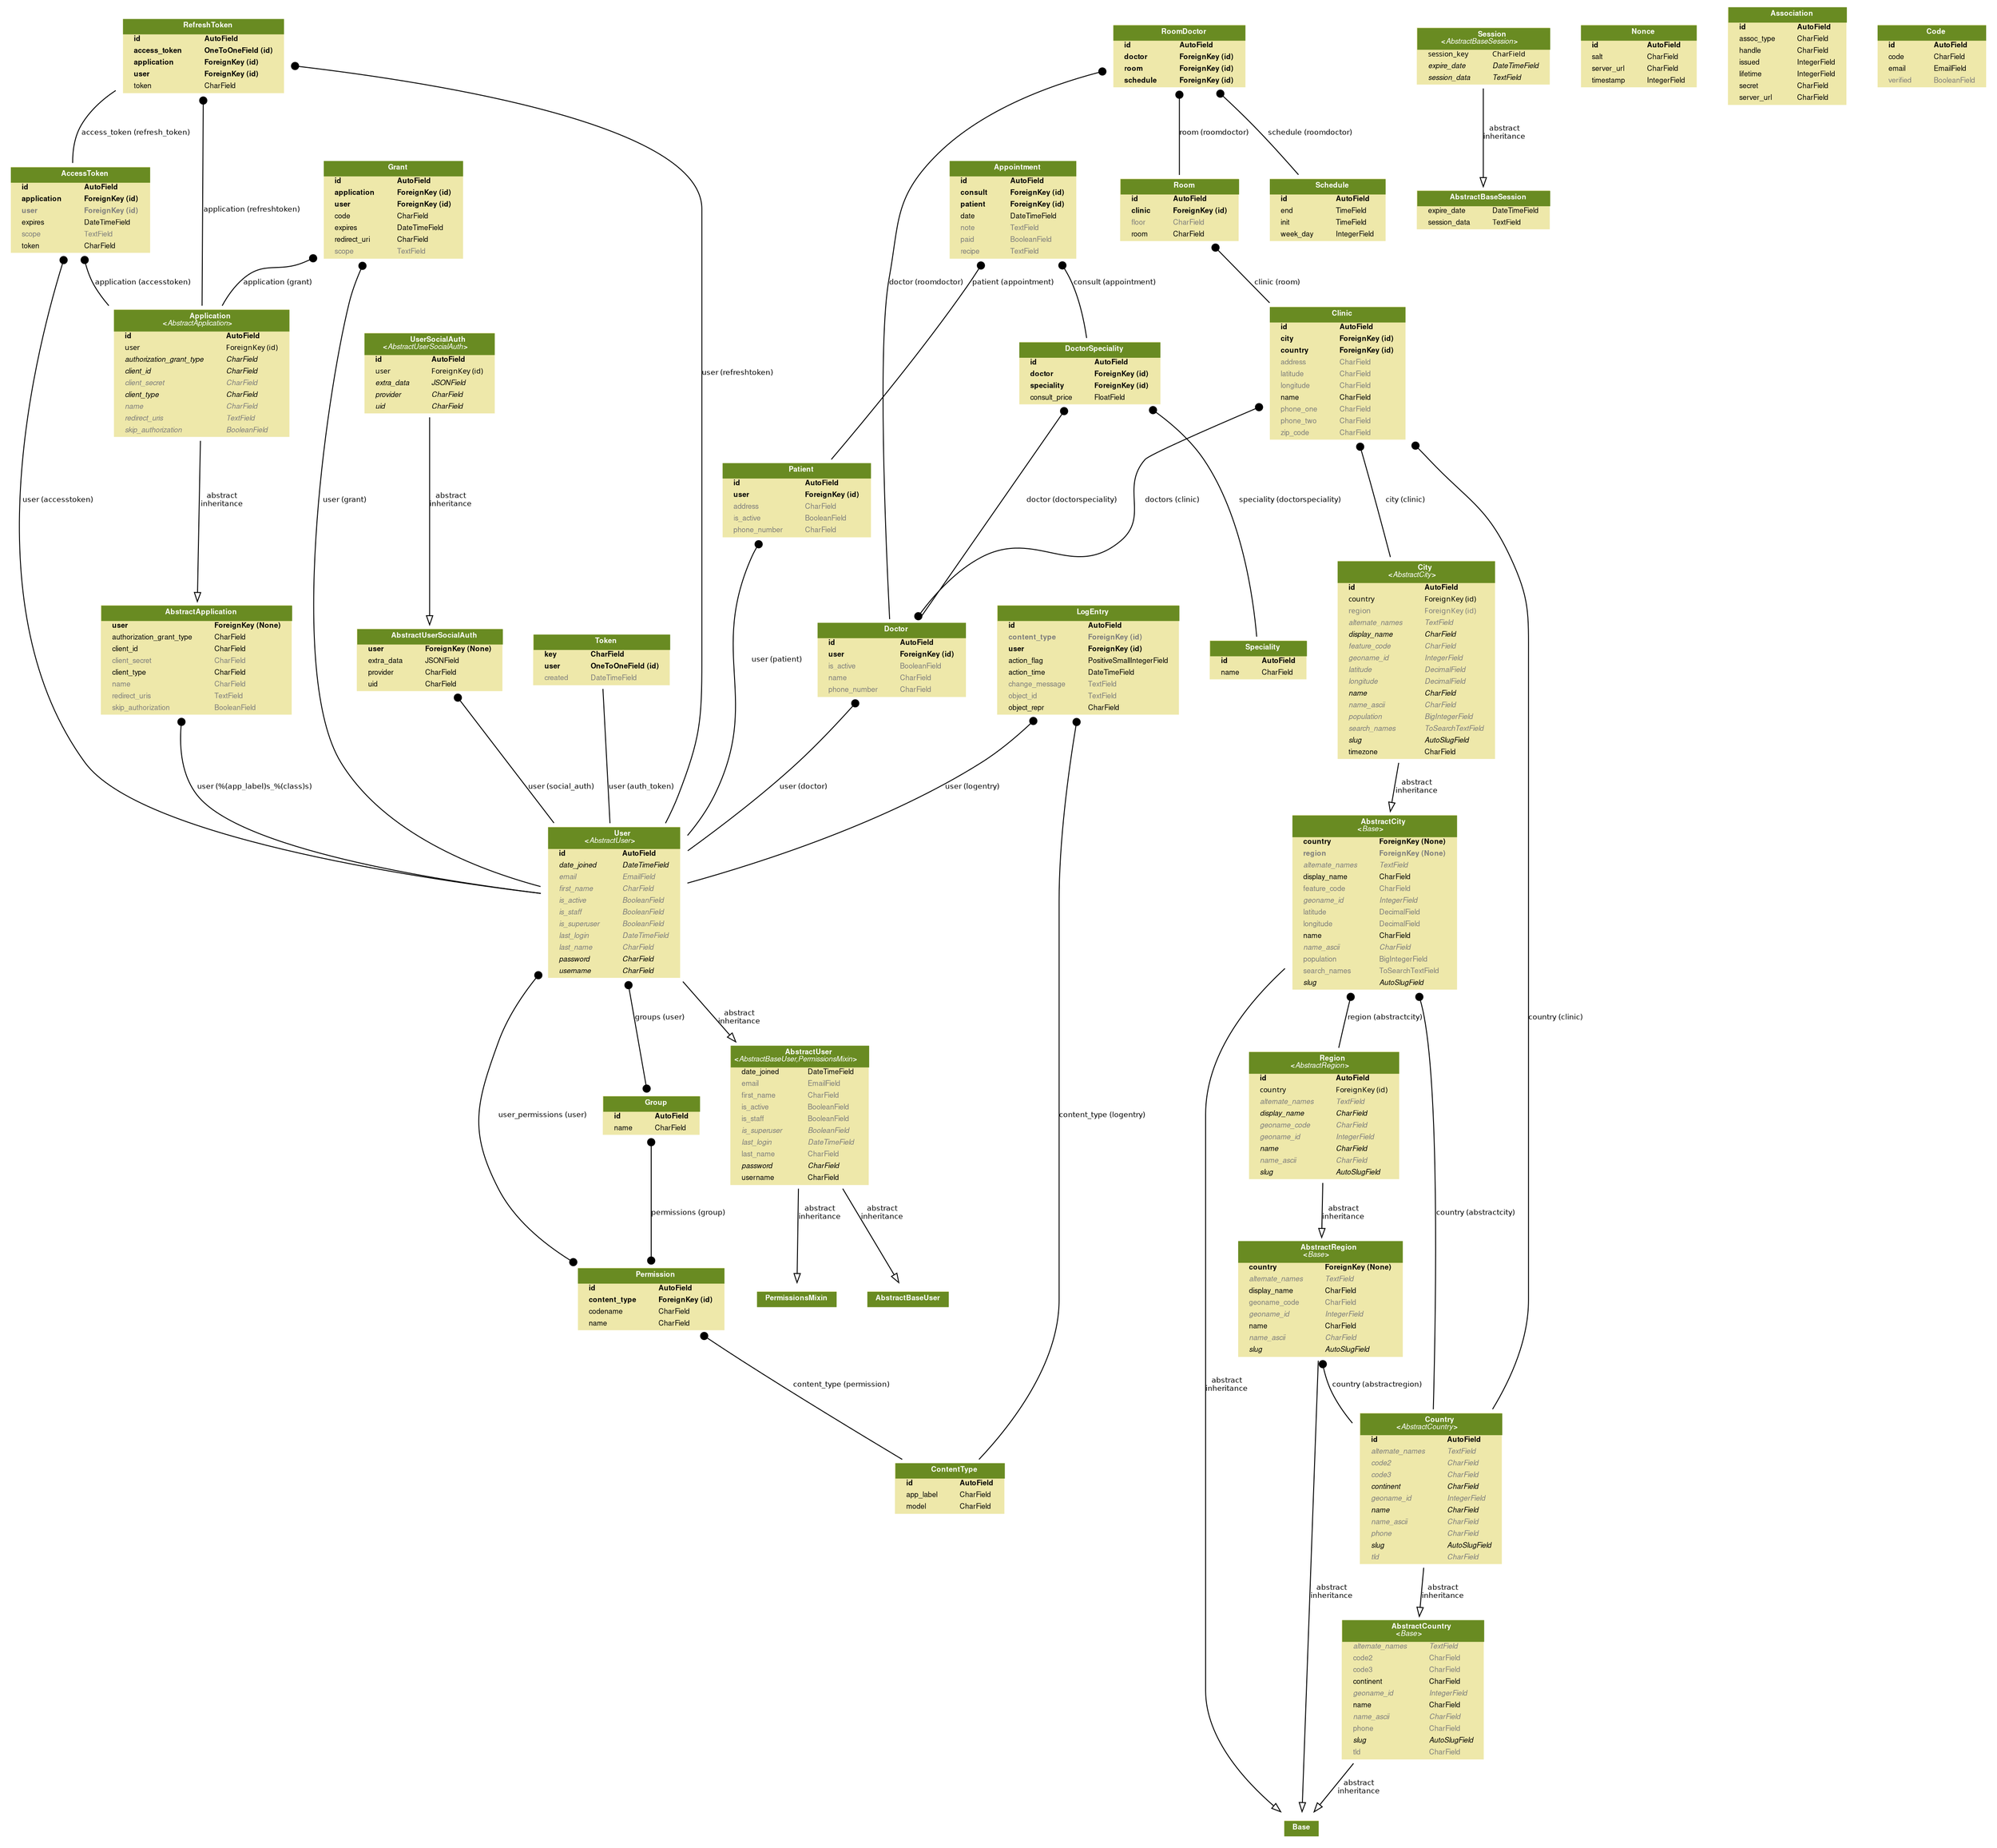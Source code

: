 digraph model_graph {
  // Dotfile by Django-Extensions graph_models
  // Created: 2016-06-06 02:19
  // Cli Options: -a

  fontname = "Helvetica"
  fontsize = 8
  splines  = true

  node [
    fontname = "Helvetica"
    fontsize = 8
    shape = "plaintext"
  ]

  edge [
    fontname = "Helvetica"
    fontsize = 8
  ]

  // Labels


  django_contrib_admin_models_LogEntry [label=<
    <TABLE BGCOLOR="palegoldenrod" BORDER="0" CELLBORDER="0" CELLSPACING="0">
    <TR><TD COLSPAN="2" CELLPADDING="4" ALIGN="CENTER" BGCOLOR="olivedrab4">
    <FONT FACE="Helvetica Bold" COLOR="white">
    LogEntry
    </FONT></TD></TR>
  
    <TR><TD ALIGN="LEFT" BORDER="0">
    <FONT FACE="Helvetica Bold">id</FONT>
    </TD><TD ALIGN="LEFT">
    <FONT FACE="Helvetica Bold">AutoField</FONT>
    </TD></TR>
  
    <TR><TD ALIGN="LEFT" BORDER="0">
    <FONT COLOR="#7B7B7B" FACE="Helvetica Bold">content_type</FONT>
    </TD><TD ALIGN="LEFT">
    <FONT COLOR="#7B7B7B" FACE="Helvetica Bold">ForeignKey (id)</FONT>
    </TD></TR>
  
    <TR><TD ALIGN="LEFT" BORDER="0">
    <FONT FACE="Helvetica Bold">user</FONT>
    </TD><TD ALIGN="LEFT">
    <FONT FACE="Helvetica Bold">ForeignKey (id)</FONT>
    </TD></TR>
  
    <TR><TD ALIGN="LEFT" BORDER="0">
    <FONT FACE="Helvetica ">action_flag</FONT>
    </TD><TD ALIGN="LEFT">
    <FONT FACE="Helvetica ">PositiveSmallIntegerField</FONT>
    </TD></TR>
  
    <TR><TD ALIGN="LEFT" BORDER="0">
    <FONT FACE="Helvetica ">action_time</FONT>
    </TD><TD ALIGN="LEFT">
    <FONT FACE="Helvetica ">DateTimeField</FONT>
    </TD></TR>
  
    <TR><TD ALIGN="LEFT" BORDER="0">
    <FONT COLOR="#7B7B7B" FACE="Helvetica ">change_message</FONT>
    </TD><TD ALIGN="LEFT">
    <FONT COLOR="#7B7B7B" FACE="Helvetica ">TextField</FONT>
    </TD></TR>
  
    <TR><TD ALIGN="LEFT" BORDER="0">
    <FONT COLOR="#7B7B7B" FACE="Helvetica ">object_id</FONT>
    </TD><TD ALIGN="LEFT">
    <FONT COLOR="#7B7B7B" FACE="Helvetica ">TextField</FONT>
    </TD></TR>
  
    <TR><TD ALIGN="LEFT" BORDER="0">
    <FONT FACE="Helvetica ">object_repr</FONT>
    </TD><TD ALIGN="LEFT">
    <FONT FACE="Helvetica ">CharField</FONT>
    </TD></TR>
  
    </TABLE>
    >]




  django_contrib_auth_models_AbstractUser [label=<
    <TABLE BGCOLOR="palegoldenrod" BORDER="0" CELLBORDER="0" CELLSPACING="0">
    <TR><TD COLSPAN="2" CELLPADDING="4" ALIGN="CENTER" BGCOLOR="olivedrab4">
    <FONT FACE="Helvetica Bold" COLOR="white">
    AbstractUser<BR/>&lt;<FONT FACE="Helvetica Italic">AbstractBaseUser,PermissionsMixin</FONT>&gt;
    </FONT></TD></TR>
  
    <TR><TD ALIGN="LEFT" BORDER="0">
    <FONT FACE="Helvetica ">date_joined</FONT>
    </TD><TD ALIGN="LEFT">
    <FONT FACE="Helvetica ">DateTimeField</FONT>
    </TD></TR>
  
    <TR><TD ALIGN="LEFT" BORDER="0">
    <FONT COLOR="#7B7B7B" FACE="Helvetica ">email</FONT>
    </TD><TD ALIGN="LEFT">
    <FONT COLOR="#7B7B7B" FACE="Helvetica ">EmailField</FONT>
    </TD></TR>
  
    <TR><TD ALIGN="LEFT" BORDER="0">
    <FONT COLOR="#7B7B7B" FACE="Helvetica ">first_name</FONT>
    </TD><TD ALIGN="LEFT">
    <FONT COLOR="#7B7B7B" FACE="Helvetica ">CharField</FONT>
    </TD></TR>
  
    <TR><TD ALIGN="LEFT" BORDER="0">
    <FONT COLOR="#7B7B7B" FACE="Helvetica ">is_active</FONT>
    </TD><TD ALIGN="LEFT">
    <FONT COLOR="#7B7B7B" FACE="Helvetica ">BooleanField</FONT>
    </TD></TR>
  
    <TR><TD ALIGN="LEFT" BORDER="0">
    <FONT COLOR="#7B7B7B" FACE="Helvetica ">is_staff</FONT>
    </TD><TD ALIGN="LEFT">
    <FONT COLOR="#7B7B7B" FACE="Helvetica ">BooleanField</FONT>
    </TD></TR>
  
    <TR><TD ALIGN="LEFT" BORDER="0">
    <FONT COLOR="#7B7B7B" FACE="Helvetica Italic">is_superuser</FONT>
    </TD><TD ALIGN="LEFT">
    <FONT COLOR="#7B7B7B" FACE="Helvetica Italic">BooleanField</FONT>
    </TD></TR>
  
    <TR><TD ALIGN="LEFT" BORDER="0">
    <FONT COLOR="#7B7B7B" FACE="Helvetica Italic">last_login</FONT>
    </TD><TD ALIGN="LEFT">
    <FONT COLOR="#7B7B7B" FACE="Helvetica Italic">DateTimeField</FONT>
    </TD></TR>
  
    <TR><TD ALIGN="LEFT" BORDER="0">
    <FONT COLOR="#7B7B7B" FACE="Helvetica ">last_name</FONT>
    </TD><TD ALIGN="LEFT">
    <FONT COLOR="#7B7B7B" FACE="Helvetica ">CharField</FONT>
    </TD></TR>
  
    <TR><TD ALIGN="LEFT" BORDER="0">
    <FONT FACE="Helvetica Italic">password</FONT>
    </TD><TD ALIGN="LEFT">
    <FONT FACE="Helvetica Italic">CharField</FONT>
    </TD></TR>
  
    <TR><TD ALIGN="LEFT" BORDER="0">
    <FONT FACE="Helvetica ">username</FONT>
    </TD><TD ALIGN="LEFT">
    <FONT FACE="Helvetica ">CharField</FONT>
    </TD></TR>
  
    </TABLE>
    >]

  django_contrib_auth_models_Permission [label=<
    <TABLE BGCOLOR="palegoldenrod" BORDER="0" CELLBORDER="0" CELLSPACING="0">
    <TR><TD COLSPAN="2" CELLPADDING="4" ALIGN="CENTER" BGCOLOR="olivedrab4">
    <FONT FACE="Helvetica Bold" COLOR="white">
    Permission
    </FONT></TD></TR>
  
    <TR><TD ALIGN="LEFT" BORDER="0">
    <FONT FACE="Helvetica Bold">id</FONT>
    </TD><TD ALIGN="LEFT">
    <FONT FACE="Helvetica Bold">AutoField</FONT>
    </TD></TR>
  
    <TR><TD ALIGN="LEFT" BORDER="0">
    <FONT FACE="Helvetica Bold">content_type</FONT>
    </TD><TD ALIGN="LEFT">
    <FONT FACE="Helvetica Bold">ForeignKey (id)</FONT>
    </TD></TR>
  
    <TR><TD ALIGN="LEFT" BORDER="0">
    <FONT FACE="Helvetica ">codename</FONT>
    </TD><TD ALIGN="LEFT">
    <FONT FACE="Helvetica ">CharField</FONT>
    </TD></TR>
  
    <TR><TD ALIGN="LEFT" BORDER="0">
    <FONT FACE="Helvetica ">name</FONT>
    </TD><TD ALIGN="LEFT">
    <FONT FACE="Helvetica ">CharField</FONT>
    </TD></TR>
  
    </TABLE>
    >]

  django_contrib_auth_models_Group [label=<
    <TABLE BGCOLOR="palegoldenrod" BORDER="0" CELLBORDER="0" CELLSPACING="0">
    <TR><TD COLSPAN="2" CELLPADDING="4" ALIGN="CENTER" BGCOLOR="olivedrab4">
    <FONT FACE="Helvetica Bold" COLOR="white">
    Group
    </FONT></TD></TR>
  
    <TR><TD ALIGN="LEFT" BORDER="0">
    <FONT FACE="Helvetica Bold">id</FONT>
    </TD><TD ALIGN="LEFT">
    <FONT FACE="Helvetica Bold">AutoField</FONT>
    </TD></TR>
  
    <TR><TD ALIGN="LEFT" BORDER="0">
    <FONT FACE="Helvetica ">name</FONT>
    </TD><TD ALIGN="LEFT">
    <FONT FACE="Helvetica ">CharField</FONT>
    </TD></TR>
  
    </TABLE>
    >]

  django_contrib_auth_models_User [label=<
    <TABLE BGCOLOR="palegoldenrod" BORDER="0" CELLBORDER="0" CELLSPACING="0">
    <TR><TD COLSPAN="2" CELLPADDING="4" ALIGN="CENTER" BGCOLOR="olivedrab4">
    <FONT FACE="Helvetica Bold" COLOR="white">
    User<BR/>&lt;<FONT FACE="Helvetica Italic">AbstractUser</FONT>&gt;
    </FONT></TD></TR>
  
    <TR><TD ALIGN="LEFT" BORDER="0">
    <FONT FACE="Helvetica Bold">id</FONT>
    </TD><TD ALIGN="LEFT">
    <FONT FACE="Helvetica Bold">AutoField</FONT>
    </TD></TR>
  
    <TR><TD ALIGN="LEFT" BORDER="0">
    <FONT FACE="Helvetica Italic">date_joined</FONT>
    </TD><TD ALIGN="LEFT">
    <FONT FACE="Helvetica Italic">DateTimeField</FONT>
    </TD></TR>
  
    <TR><TD ALIGN="LEFT" BORDER="0">
    <FONT COLOR="#7B7B7B" FACE="Helvetica Italic">email</FONT>
    </TD><TD ALIGN="LEFT">
    <FONT COLOR="#7B7B7B" FACE="Helvetica Italic">EmailField</FONT>
    </TD></TR>
  
    <TR><TD ALIGN="LEFT" BORDER="0">
    <FONT COLOR="#7B7B7B" FACE="Helvetica Italic">first_name</FONT>
    </TD><TD ALIGN="LEFT">
    <FONT COLOR="#7B7B7B" FACE="Helvetica Italic">CharField</FONT>
    </TD></TR>
  
    <TR><TD ALIGN="LEFT" BORDER="0">
    <FONT COLOR="#7B7B7B" FACE="Helvetica Italic">is_active</FONT>
    </TD><TD ALIGN="LEFT">
    <FONT COLOR="#7B7B7B" FACE="Helvetica Italic">BooleanField</FONT>
    </TD></TR>
  
    <TR><TD ALIGN="LEFT" BORDER="0">
    <FONT COLOR="#7B7B7B" FACE="Helvetica Italic">is_staff</FONT>
    </TD><TD ALIGN="LEFT">
    <FONT COLOR="#7B7B7B" FACE="Helvetica Italic">BooleanField</FONT>
    </TD></TR>
  
    <TR><TD ALIGN="LEFT" BORDER="0">
    <FONT COLOR="#7B7B7B" FACE="Helvetica Italic">is_superuser</FONT>
    </TD><TD ALIGN="LEFT">
    <FONT COLOR="#7B7B7B" FACE="Helvetica Italic">BooleanField</FONT>
    </TD></TR>
  
    <TR><TD ALIGN="LEFT" BORDER="0">
    <FONT COLOR="#7B7B7B" FACE="Helvetica Italic">last_login</FONT>
    </TD><TD ALIGN="LEFT">
    <FONT COLOR="#7B7B7B" FACE="Helvetica Italic">DateTimeField</FONT>
    </TD></TR>
  
    <TR><TD ALIGN="LEFT" BORDER="0">
    <FONT COLOR="#7B7B7B" FACE="Helvetica Italic">last_name</FONT>
    </TD><TD ALIGN="LEFT">
    <FONT COLOR="#7B7B7B" FACE="Helvetica Italic">CharField</FONT>
    </TD></TR>
  
    <TR><TD ALIGN="LEFT" BORDER="0">
    <FONT FACE="Helvetica Italic">password</FONT>
    </TD><TD ALIGN="LEFT">
    <FONT FACE="Helvetica Italic">CharField</FONT>
    </TD></TR>
  
    <TR><TD ALIGN="LEFT" BORDER="0">
    <FONT FACE="Helvetica Italic">username</FONT>
    </TD><TD ALIGN="LEFT">
    <FONT FACE="Helvetica Italic">CharField</FONT>
    </TD></TR>
  
    </TABLE>
    >]




  django_contrib_contenttypes_models_ContentType [label=<
    <TABLE BGCOLOR="palegoldenrod" BORDER="0" CELLBORDER="0" CELLSPACING="0">
    <TR><TD COLSPAN="2" CELLPADDING="4" ALIGN="CENTER" BGCOLOR="olivedrab4">
    <FONT FACE="Helvetica Bold" COLOR="white">
    ContentType
    </FONT></TD></TR>
  
    <TR><TD ALIGN="LEFT" BORDER="0">
    <FONT FACE="Helvetica Bold">id</FONT>
    </TD><TD ALIGN="LEFT">
    <FONT FACE="Helvetica Bold">AutoField</FONT>
    </TD></TR>
  
    <TR><TD ALIGN="LEFT" BORDER="0">
    <FONT FACE="Helvetica ">app_label</FONT>
    </TD><TD ALIGN="LEFT">
    <FONT FACE="Helvetica ">CharField</FONT>
    </TD></TR>
  
    <TR><TD ALIGN="LEFT" BORDER="0">
    <FONT FACE="Helvetica ">model</FONT>
    </TD><TD ALIGN="LEFT">
    <FONT FACE="Helvetica ">CharField</FONT>
    </TD></TR>
  
    </TABLE>
    >]




  django_contrib_sessions_base_session_AbstractBaseSession [label=<
    <TABLE BGCOLOR="palegoldenrod" BORDER="0" CELLBORDER="0" CELLSPACING="0">
    <TR><TD COLSPAN="2" CELLPADDING="4" ALIGN="CENTER" BGCOLOR="olivedrab4">
    <FONT FACE="Helvetica Bold" COLOR="white">
    AbstractBaseSession
    </FONT></TD></TR>
  
    <TR><TD ALIGN="LEFT" BORDER="0">
    <FONT FACE="Helvetica ">expire_date</FONT>
    </TD><TD ALIGN="LEFT">
    <FONT FACE="Helvetica ">DateTimeField</FONT>
    </TD></TR>
  
    <TR><TD ALIGN="LEFT" BORDER="0">
    <FONT FACE="Helvetica ">session_data</FONT>
    </TD><TD ALIGN="LEFT">
    <FONT FACE="Helvetica ">TextField</FONT>
    </TD></TR>
  
    </TABLE>
    >]

  django_contrib_sessions_models_Session [label=<
    <TABLE BGCOLOR="palegoldenrod" BORDER="0" CELLBORDER="0" CELLSPACING="0">
    <TR><TD COLSPAN="2" CELLPADDING="4" ALIGN="CENTER" BGCOLOR="olivedrab4">
    <FONT FACE="Helvetica Bold" COLOR="white">
    Session<BR/>&lt;<FONT FACE="Helvetica Italic">AbstractBaseSession</FONT>&gt;
    </FONT></TD></TR>
  
    <TR><TD ALIGN="LEFT" BORDER="0">
    <FONT FACE="Helvetica ItalicBold">session_key</FONT>
    </TD><TD ALIGN="LEFT">
    <FONT FACE="Helvetica ItalicBold">CharField</FONT>
    </TD></TR>
  
    <TR><TD ALIGN="LEFT" BORDER="0">
    <FONT FACE="Helvetica Italic">expire_date</FONT>
    </TD><TD ALIGN="LEFT">
    <FONT FACE="Helvetica Italic">DateTimeField</FONT>
    </TD></TR>
  
    <TR><TD ALIGN="LEFT" BORDER="0">
    <FONT FACE="Helvetica Italic">session_data</FONT>
    </TD><TD ALIGN="LEFT">
    <FONT FACE="Helvetica Italic">TextField</FONT>
    </TD></TR>
  
    </TABLE>
    >]




  oauth2_provider_models_AbstractApplication [label=<
    <TABLE BGCOLOR="palegoldenrod" BORDER="0" CELLBORDER="0" CELLSPACING="0">
    <TR><TD COLSPAN="2" CELLPADDING="4" ALIGN="CENTER" BGCOLOR="olivedrab4">
    <FONT FACE="Helvetica Bold" COLOR="white">
    AbstractApplication
    </FONT></TD></TR>
  
    <TR><TD ALIGN="LEFT" BORDER="0">
    <FONT FACE="Helvetica Bold">user</FONT>
    </TD><TD ALIGN="LEFT">
    <FONT FACE="Helvetica Bold">ForeignKey (None)</FONT>
    </TD></TR>
  
    <TR><TD ALIGN="LEFT" BORDER="0">
    <FONT FACE="Helvetica ">authorization_grant_type</FONT>
    </TD><TD ALIGN="LEFT">
    <FONT FACE="Helvetica ">CharField</FONT>
    </TD></TR>
  
    <TR><TD ALIGN="LEFT" BORDER="0">
    <FONT FACE="Helvetica ">client_id</FONT>
    </TD><TD ALIGN="LEFT">
    <FONT FACE="Helvetica ">CharField</FONT>
    </TD></TR>
  
    <TR><TD ALIGN="LEFT" BORDER="0">
    <FONT COLOR="#7B7B7B" FACE="Helvetica ">client_secret</FONT>
    </TD><TD ALIGN="LEFT">
    <FONT COLOR="#7B7B7B" FACE="Helvetica ">CharField</FONT>
    </TD></TR>
  
    <TR><TD ALIGN="LEFT" BORDER="0">
    <FONT FACE="Helvetica ">client_type</FONT>
    </TD><TD ALIGN="LEFT">
    <FONT FACE="Helvetica ">CharField</FONT>
    </TD></TR>
  
    <TR><TD ALIGN="LEFT" BORDER="0">
    <FONT COLOR="#7B7B7B" FACE="Helvetica ">name</FONT>
    </TD><TD ALIGN="LEFT">
    <FONT COLOR="#7B7B7B" FACE="Helvetica ">CharField</FONT>
    </TD></TR>
  
    <TR><TD ALIGN="LEFT" BORDER="0">
    <FONT COLOR="#7B7B7B" FACE="Helvetica ">redirect_uris</FONT>
    </TD><TD ALIGN="LEFT">
    <FONT COLOR="#7B7B7B" FACE="Helvetica ">TextField</FONT>
    </TD></TR>
  
    <TR><TD ALIGN="LEFT" BORDER="0">
    <FONT COLOR="#7B7B7B" FACE="Helvetica ">skip_authorization</FONT>
    </TD><TD ALIGN="LEFT">
    <FONT COLOR="#7B7B7B" FACE="Helvetica ">BooleanField</FONT>
    </TD></TR>
  
    </TABLE>
    >]

  oauth2_provider_models_Application [label=<
    <TABLE BGCOLOR="palegoldenrod" BORDER="0" CELLBORDER="0" CELLSPACING="0">
    <TR><TD COLSPAN="2" CELLPADDING="4" ALIGN="CENTER" BGCOLOR="olivedrab4">
    <FONT FACE="Helvetica Bold" COLOR="white">
    Application<BR/>&lt;<FONT FACE="Helvetica Italic">AbstractApplication</FONT>&gt;
    </FONT></TD></TR>
  
    <TR><TD ALIGN="LEFT" BORDER="0">
    <FONT FACE="Helvetica Bold">id</FONT>
    </TD><TD ALIGN="LEFT">
    <FONT FACE="Helvetica Bold">AutoField</FONT>
    </TD></TR>
  
    <TR><TD ALIGN="LEFT" BORDER="0">
    <FONT FACE="Helvetica ItalicBold">user</FONT>
    </TD><TD ALIGN="LEFT">
    <FONT FACE="Helvetica ItalicBold">ForeignKey (id)</FONT>
    </TD></TR>
  
    <TR><TD ALIGN="LEFT" BORDER="0">
    <FONT FACE="Helvetica Italic">authorization_grant_type</FONT>
    </TD><TD ALIGN="LEFT">
    <FONT FACE="Helvetica Italic">CharField</FONT>
    </TD></TR>
  
    <TR><TD ALIGN="LEFT" BORDER="0">
    <FONT FACE="Helvetica Italic">client_id</FONT>
    </TD><TD ALIGN="LEFT">
    <FONT FACE="Helvetica Italic">CharField</FONT>
    </TD></TR>
  
    <TR><TD ALIGN="LEFT" BORDER="0">
    <FONT COLOR="#7B7B7B" FACE="Helvetica Italic">client_secret</FONT>
    </TD><TD ALIGN="LEFT">
    <FONT COLOR="#7B7B7B" FACE="Helvetica Italic">CharField</FONT>
    </TD></TR>
  
    <TR><TD ALIGN="LEFT" BORDER="0">
    <FONT FACE="Helvetica Italic">client_type</FONT>
    </TD><TD ALIGN="LEFT">
    <FONT FACE="Helvetica Italic">CharField</FONT>
    </TD></TR>
  
    <TR><TD ALIGN="LEFT" BORDER="0">
    <FONT COLOR="#7B7B7B" FACE="Helvetica Italic">name</FONT>
    </TD><TD ALIGN="LEFT">
    <FONT COLOR="#7B7B7B" FACE="Helvetica Italic">CharField</FONT>
    </TD></TR>
  
    <TR><TD ALIGN="LEFT" BORDER="0">
    <FONT COLOR="#7B7B7B" FACE="Helvetica Italic">redirect_uris</FONT>
    </TD><TD ALIGN="LEFT">
    <FONT COLOR="#7B7B7B" FACE="Helvetica Italic">TextField</FONT>
    </TD></TR>
  
    <TR><TD ALIGN="LEFT" BORDER="0">
    <FONT COLOR="#7B7B7B" FACE="Helvetica Italic">skip_authorization</FONT>
    </TD><TD ALIGN="LEFT">
    <FONT COLOR="#7B7B7B" FACE="Helvetica Italic">BooleanField</FONT>
    </TD></TR>
  
    </TABLE>
    >]

  oauth2_provider_models_Grant [label=<
    <TABLE BGCOLOR="palegoldenrod" BORDER="0" CELLBORDER="0" CELLSPACING="0">
    <TR><TD COLSPAN="2" CELLPADDING="4" ALIGN="CENTER" BGCOLOR="olivedrab4">
    <FONT FACE="Helvetica Bold" COLOR="white">
    Grant
    </FONT></TD></TR>
  
    <TR><TD ALIGN="LEFT" BORDER="0">
    <FONT FACE="Helvetica Bold">id</FONT>
    </TD><TD ALIGN="LEFT">
    <FONT FACE="Helvetica Bold">AutoField</FONT>
    </TD></TR>
  
    <TR><TD ALIGN="LEFT" BORDER="0">
    <FONT FACE="Helvetica Bold">application</FONT>
    </TD><TD ALIGN="LEFT">
    <FONT FACE="Helvetica Bold">ForeignKey (id)</FONT>
    </TD></TR>
  
    <TR><TD ALIGN="LEFT" BORDER="0">
    <FONT FACE="Helvetica Bold">user</FONT>
    </TD><TD ALIGN="LEFT">
    <FONT FACE="Helvetica Bold">ForeignKey (id)</FONT>
    </TD></TR>
  
    <TR><TD ALIGN="LEFT" BORDER="0">
    <FONT FACE="Helvetica ">code</FONT>
    </TD><TD ALIGN="LEFT">
    <FONT FACE="Helvetica ">CharField</FONT>
    </TD></TR>
  
    <TR><TD ALIGN="LEFT" BORDER="0">
    <FONT FACE="Helvetica ">expires</FONT>
    </TD><TD ALIGN="LEFT">
    <FONT FACE="Helvetica ">DateTimeField</FONT>
    </TD></TR>
  
    <TR><TD ALIGN="LEFT" BORDER="0">
    <FONT FACE="Helvetica ">redirect_uri</FONT>
    </TD><TD ALIGN="LEFT">
    <FONT FACE="Helvetica ">CharField</FONT>
    </TD></TR>
  
    <TR><TD ALIGN="LEFT" BORDER="0">
    <FONT COLOR="#7B7B7B" FACE="Helvetica ">scope</FONT>
    </TD><TD ALIGN="LEFT">
    <FONT COLOR="#7B7B7B" FACE="Helvetica ">TextField</FONT>
    </TD></TR>
  
    </TABLE>
    >]

  oauth2_provider_models_AccessToken [label=<
    <TABLE BGCOLOR="palegoldenrod" BORDER="0" CELLBORDER="0" CELLSPACING="0">
    <TR><TD COLSPAN="2" CELLPADDING="4" ALIGN="CENTER" BGCOLOR="olivedrab4">
    <FONT FACE="Helvetica Bold" COLOR="white">
    AccessToken
    </FONT></TD></TR>
  
    <TR><TD ALIGN="LEFT" BORDER="0">
    <FONT FACE="Helvetica Bold">id</FONT>
    </TD><TD ALIGN="LEFT">
    <FONT FACE="Helvetica Bold">AutoField</FONT>
    </TD></TR>
  
    <TR><TD ALIGN="LEFT" BORDER="0">
    <FONT FACE="Helvetica Bold">application</FONT>
    </TD><TD ALIGN="LEFT">
    <FONT FACE="Helvetica Bold">ForeignKey (id)</FONT>
    </TD></TR>
  
    <TR><TD ALIGN="LEFT" BORDER="0">
    <FONT COLOR="#7B7B7B" FACE="Helvetica Bold">user</FONT>
    </TD><TD ALIGN="LEFT">
    <FONT COLOR="#7B7B7B" FACE="Helvetica Bold">ForeignKey (id)</FONT>
    </TD></TR>
  
    <TR><TD ALIGN="LEFT" BORDER="0">
    <FONT FACE="Helvetica ">expires</FONT>
    </TD><TD ALIGN="LEFT">
    <FONT FACE="Helvetica ">DateTimeField</FONT>
    </TD></TR>
  
    <TR><TD ALIGN="LEFT" BORDER="0">
    <FONT COLOR="#7B7B7B" FACE="Helvetica ">scope</FONT>
    </TD><TD ALIGN="LEFT">
    <FONT COLOR="#7B7B7B" FACE="Helvetica ">TextField</FONT>
    </TD></TR>
  
    <TR><TD ALIGN="LEFT" BORDER="0">
    <FONT FACE="Helvetica ">token</FONT>
    </TD><TD ALIGN="LEFT">
    <FONT FACE="Helvetica ">CharField</FONT>
    </TD></TR>
  
    </TABLE>
    >]

  oauth2_provider_models_RefreshToken [label=<
    <TABLE BGCOLOR="palegoldenrod" BORDER="0" CELLBORDER="0" CELLSPACING="0">
    <TR><TD COLSPAN="2" CELLPADDING="4" ALIGN="CENTER" BGCOLOR="olivedrab4">
    <FONT FACE="Helvetica Bold" COLOR="white">
    RefreshToken
    </FONT></TD></TR>
  
    <TR><TD ALIGN="LEFT" BORDER="0">
    <FONT FACE="Helvetica Bold">id</FONT>
    </TD><TD ALIGN="LEFT">
    <FONT FACE="Helvetica Bold">AutoField</FONT>
    </TD></TR>
  
    <TR><TD ALIGN="LEFT" BORDER="0">
    <FONT FACE="Helvetica Bold">access_token</FONT>
    </TD><TD ALIGN="LEFT">
    <FONT FACE="Helvetica Bold">OneToOneField (id)</FONT>
    </TD></TR>
  
    <TR><TD ALIGN="LEFT" BORDER="0">
    <FONT FACE="Helvetica Bold">application</FONT>
    </TD><TD ALIGN="LEFT">
    <FONT FACE="Helvetica Bold">ForeignKey (id)</FONT>
    </TD></TR>
  
    <TR><TD ALIGN="LEFT" BORDER="0">
    <FONT FACE="Helvetica Bold">user</FONT>
    </TD><TD ALIGN="LEFT">
    <FONT FACE="Helvetica Bold">ForeignKey (id)</FONT>
    </TD></TR>
  
    <TR><TD ALIGN="LEFT" BORDER="0">
    <FONT FACE="Helvetica ">token</FONT>
    </TD><TD ALIGN="LEFT">
    <FONT FACE="Helvetica ">CharField</FONT>
    </TD></TR>
  
    </TABLE>
    >]




  social_apps_django_app_default_models_AbstractUserSocialAuth [label=<
    <TABLE BGCOLOR="palegoldenrod" BORDER="0" CELLBORDER="0" CELLSPACING="0">
    <TR><TD COLSPAN="2" CELLPADDING="4" ALIGN="CENTER" BGCOLOR="olivedrab4">
    <FONT FACE="Helvetica Bold" COLOR="white">
    AbstractUserSocialAuth
    </FONT></TD></TR>
  
    <TR><TD ALIGN="LEFT" BORDER="0">
    <FONT FACE="Helvetica Bold">user</FONT>
    </TD><TD ALIGN="LEFT">
    <FONT FACE="Helvetica Bold">ForeignKey (None)</FONT>
    </TD></TR>
  
    <TR><TD ALIGN="LEFT" BORDER="0">
    <FONT FACE="Helvetica ">extra_data</FONT>
    </TD><TD ALIGN="LEFT">
    <FONT FACE="Helvetica ">JSONField</FONT>
    </TD></TR>
  
    <TR><TD ALIGN="LEFT" BORDER="0">
    <FONT FACE="Helvetica ">provider</FONT>
    </TD><TD ALIGN="LEFT">
    <FONT FACE="Helvetica ">CharField</FONT>
    </TD></TR>
  
    <TR><TD ALIGN="LEFT" BORDER="0">
    <FONT FACE="Helvetica ">uid</FONT>
    </TD><TD ALIGN="LEFT">
    <FONT FACE="Helvetica ">CharField</FONT>
    </TD></TR>
  
    </TABLE>
    >]

  social_apps_django_app_default_models_UserSocialAuth [label=<
    <TABLE BGCOLOR="palegoldenrod" BORDER="0" CELLBORDER="0" CELLSPACING="0">
    <TR><TD COLSPAN="2" CELLPADDING="4" ALIGN="CENTER" BGCOLOR="olivedrab4">
    <FONT FACE="Helvetica Bold" COLOR="white">
    UserSocialAuth<BR/>&lt;<FONT FACE="Helvetica Italic">AbstractUserSocialAuth</FONT>&gt;
    </FONT></TD></TR>
  
    <TR><TD ALIGN="LEFT" BORDER="0">
    <FONT FACE="Helvetica Bold">id</FONT>
    </TD><TD ALIGN="LEFT">
    <FONT FACE="Helvetica Bold">AutoField</FONT>
    </TD></TR>
  
    <TR><TD ALIGN="LEFT" BORDER="0">
    <FONT FACE="Helvetica ItalicBold">user</FONT>
    </TD><TD ALIGN="LEFT">
    <FONT FACE="Helvetica ItalicBold">ForeignKey (id)</FONT>
    </TD></TR>
  
    <TR><TD ALIGN="LEFT" BORDER="0">
    <FONT FACE="Helvetica Italic">extra_data</FONT>
    </TD><TD ALIGN="LEFT">
    <FONT FACE="Helvetica Italic">JSONField</FONT>
    </TD></TR>
  
    <TR><TD ALIGN="LEFT" BORDER="0">
    <FONT FACE="Helvetica Italic">provider</FONT>
    </TD><TD ALIGN="LEFT">
    <FONT FACE="Helvetica Italic">CharField</FONT>
    </TD></TR>
  
    <TR><TD ALIGN="LEFT" BORDER="0">
    <FONT FACE="Helvetica Italic">uid</FONT>
    </TD><TD ALIGN="LEFT">
    <FONT FACE="Helvetica Italic">CharField</FONT>
    </TD></TR>
  
    </TABLE>
    >]

  social_apps_django_app_default_models_Nonce [label=<
    <TABLE BGCOLOR="palegoldenrod" BORDER="0" CELLBORDER="0" CELLSPACING="0">
    <TR><TD COLSPAN="2" CELLPADDING="4" ALIGN="CENTER" BGCOLOR="olivedrab4">
    <FONT FACE="Helvetica Bold" COLOR="white">
    Nonce
    </FONT></TD></TR>
  
    <TR><TD ALIGN="LEFT" BORDER="0">
    <FONT FACE="Helvetica Bold">id</FONT>
    </TD><TD ALIGN="LEFT">
    <FONT FACE="Helvetica Bold">AutoField</FONT>
    </TD></TR>
  
    <TR><TD ALIGN="LEFT" BORDER="0">
    <FONT FACE="Helvetica ">salt</FONT>
    </TD><TD ALIGN="LEFT">
    <FONT FACE="Helvetica ">CharField</FONT>
    </TD></TR>
  
    <TR><TD ALIGN="LEFT" BORDER="0">
    <FONT FACE="Helvetica ">server_url</FONT>
    </TD><TD ALIGN="LEFT">
    <FONT FACE="Helvetica ">CharField</FONT>
    </TD></TR>
  
    <TR><TD ALIGN="LEFT" BORDER="0">
    <FONT FACE="Helvetica ">timestamp</FONT>
    </TD><TD ALIGN="LEFT">
    <FONT FACE="Helvetica ">IntegerField</FONT>
    </TD></TR>
  
    </TABLE>
    >]

  social_apps_django_app_default_models_Association [label=<
    <TABLE BGCOLOR="palegoldenrod" BORDER="0" CELLBORDER="0" CELLSPACING="0">
    <TR><TD COLSPAN="2" CELLPADDING="4" ALIGN="CENTER" BGCOLOR="olivedrab4">
    <FONT FACE="Helvetica Bold" COLOR="white">
    Association
    </FONT></TD></TR>
  
    <TR><TD ALIGN="LEFT" BORDER="0">
    <FONT FACE="Helvetica Bold">id</FONT>
    </TD><TD ALIGN="LEFT">
    <FONT FACE="Helvetica Bold">AutoField</FONT>
    </TD></TR>
  
    <TR><TD ALIGN="LEFT" BORDER="0">
    <FONT FACE="Helvetica ">assoc_type</FONT>
    </TD><TD ALIGN="LEFT">
    <FONT FACE="Helvetica ">CharField</FONT>
    </TD></TR>
  
    <TR><TD ALIGN="LEFT" BORDER="0">
    <FONT FACE="Helvetica ">handle</FONT>
    </TD><TD ALIGN="LEFT">
    <FONT FACE="Helvetica ">CharField</FONT>
    </TD></TR>
  
    <TR><TD ALIGN="LEFT" BORDER="0">
    <FONT FACE="Helvetica ">issued</FONT>
    </TD><TD ALIGN="LEFT">
    <FONT FACE="Helvetica ">IntegerField</FONT>
    </TD></TR>
  
    <TR><TD ALIGN="LEFT" BORDER="0">
    <FONT FACE="Helvetica ">lifetime</FONT>
    </TD><TD ALIGN="LEFT">
    <FONT FACE="Helvetica ">IntegerField</FONT>
    </TD></TR>
  
    <TR><TD ALIGN="LEFT" BORDER="0">
    <FONT FACE="Helvetica ">secret</FONT>
    </TD><TD ALIGN="LEFT">
    <FONT FACE="Helvetica ">CharField</FONT>
    </TD></TR>
  
    <TR><TD ALIGN="LEFT" BORDER="0">
    <FONT FACE="Helvetica ">server_url</FONT>
    </TD><TD ALIGN="LEFT">
    <FONT FACE="Helvetica ">CharField</FONT>
    </TD></TR>
  
    </TABLE>
    >]

  social_apps_django_app_default_models_Code [label=<
    <TABLE BGCOLOR="palegoldenrod" BORDER="0" CELLBORDER="0" CELLSPACING="0">
    <TR><TD COLSPAN="2" CELLPADDING="4" ALIGN="CENTER" BGCOLOR="olivedrab4">
    <FONT FACE="Helvetica Bold" COLOR="white">
    Code
    </FONT></TD></TR>
  
    <TR><TD ALIGN="LEFT" BORDER="0">
    <FONT FACE="Helvetica Bold">id</FONT>
    </TD><TD ALIGN="LEFT">
    <FONT FACE="Helvetica Bold">AutoField</FONT>
    </TD></TR>
  
    <TR><TD ALIGN="LEFT" BORDER="0">
    <FONT FACE="Helvetica ">code</FONT>
    </TD><TD ALIGN="LEFT">
    <FONT FACE="Helvetica ">CharField</FONT>
    </TD></TR>
  
    <TR><TD ALIGN="LEFT" BORDER="0">
    <FONT FACE="Helvetica ">email</FONT>
    </TD><TD ALIGN="LEFT">
    <FONT FACE="Helvetica ">EmailField</FONT>
    </TD></TR>
  
    <TR><TD ALIGN="LEFT" BORDER="0">
    <FONT COLOR="#7B7B7B" FACE="Helvetica ">verified</FONT>
    </TD><TD ALIGN="LEFT">
    <FONT COLOR="#7B7B7B" FACE="Helvetica ">BooleanField</FONT>
    </TD></TR>
  
    </TABLE>
    >]




  rest_framework_authtoken_models_Token [label=<
    <TABLE BGCOLOR="palegoldenrod" BORDER="0" CELLBORDER="0" CELLSPACING="0">
    <TR><TD COLSPAN="2" CELLPADDING="4" ALIGN="CENTER" BGCOLOR="olivedrab4">
    <FONT FACE="Helvetica Bold" COLOR="white">
    Token
    </FONT></TD></TR>
  
    <TR><TD ALIGN="LEFT" BORDER="0">
    <FONT FACE="Helvetica Bold">key</FONT>
    </TD><TD ALIGN="LEFT">
    <FONT FACE="Helvetica Bold">CharField</FONT>
    </TD></TR>
  
    <TR><TD ALIGN="LEFT" BORDER="0">
    <FONT FACE="Helvetica Bold">user</FONT>
    </TD><TD ALIGN="LEFT">
    <FONT FACE="Helvetica Bold">OneToOneField (id)</FONT>
    </TD></TR>
  
    <TR><TD ALIGN="LEFT" BORDER="0">
    <FONT COLOR="#7B7B7B" FACE="Helvetica ">created</FONT>
    </TD><TD ALIGN="LEFT">
    <FONT COLOR="#7B7B7B" FACE="Helvetica ">DateTimeField</FONT>
    </TD></TR>
  
    </TABLE>
    >]




  cities_light_abstract_models_AbstractCountry [label=<
    <TABLE BGCOLOR="palegoldenrod" BORDER="0" CELLBORDER="0" CELLSPACING="0">
    <TR><TD COLSPAN="2" CELLPADDING="4" ALIGN="CENTER" BGCOLOR="olivedrab4">
    <FONT FACE="Helvetica Bold" COLOR="white">
    AbstractCountry<BR/>&lt;<FONT FACE="Helvetica Italic">Base</FONT>&gt;
    </FONT></TD></TR>
  
    <TR><TD ALIGN="LEFT" BORDER="0">
    <FONT COLOR="#7B7B7B" FACE="Helvetica Italic">alternate_names</FONT>
    </TD><TD ALIGN="LEFT">
    <FONT COLOR="#7B7B7B" FACE="Helvetica Italic">TextField</FONT>
    </TD></TR>
  
    <TR><TD ALIGN="LEFT" BORDER="0">
    <FONT COLOR="#7B7B7B" FACE="Helvetica ">code2</FONT>
    </TD><TD ALIGN="LEFT">
    <FONT COLOR="#7B7B7B" FACE="Helvetica ">CharField</FONT>
    </TD></TR>
  
    <TR><TD ALIGN="LEFT" BORDER="0">
    <FONT COLOR="#7B7B7B" FACE="Helvetica ">code3</FONT>
    </TD><TD ALIGN="LEFT">
    <FONT COLOR="#7B7B7B" FACE="Helvetica ">CharField</FONT>
    </TD></TR>
  
    <TR><TD ALIGN="LEFT" BORDER="0">
    <FONT FACE="Helvetica ">continent</FONT>
    </TD><TD ALIGN="LEFT">
    <FONT FACE="Helvetica ">CharField</FONT>
    </TD></TR>
  
    <TR><TD ALIGN="LEFT" BORDER="0">
    <FONT COLOR="#7B7B7B" FACE="Helvetica Italic">geoname_id</FONT>
    </TD><TD ALIGN="LEFT">
    <FONT COLOR="#7B7B7B" FACE="Helvetica Italic">IntegerField</FONT>
    </TD></TR>
  
    <TR><TD ALIGN="LEFT" BORDER="0">
    <FONT FACE="Helvetica ">name</FONT>
    </TD><TD ALIGN="LEFT">
    <FONT FACE="Helvetica ">CharField</FONT>
    </TD></TR>
  
    <TR><TD ALIGN="LEFT" BORDER="0">
    <FONT COLOR="#7B7B7B" FACE="Helvetica Italic">name_ascii</FONT>
    </TD><TD ALIGN="LEFT">
    <FONT COLOR="#7B7B7B" FACE="Helvetica Italic">CharField</FONT>
    </TD></TR>
  
    <TR><TD ALIGN="LEFT" BORDER="0">
    <FONT COLOR="#7B7B7B" FACE="Helvetica ">phone</FONT>
    </TD><TD ALIGN="LEFT">
    <FONT COLOR="#7B7B7B" FACE="Helvetica ">CharField</FONT>
    </TD></TR>
  
    <TR><TD ALIGN="LEFT" BORDER="0">
    <FONT FACE="Helvetica Italic">slug</FONT>
    </TD><TD ALIGN="LEFT">
    <FONT FACE="Helvetica Italic">AutoSlugField</FONT>
    </TD></TR>
  
    <TR><TD ALIGN="LEFT" BORDER="0">
    <FONT COLOR="#7B7B7B" FACE="Helvetica ">tld</FONT>
    </TD><TD ALIGN="LEFT">
    <FONT COLOR="#7B7B7B" FACE="Helvetica ">CharField</FONT>
    </TD></TR>
  
    </TABLE>
    >]

  cities_light_abstract_models_AbstractRegion [label=<
    <TABLE BGCOLOR="palegoldenrod" BORDER="0" CELLBORDER="0" CELLSPACING="0">
    <TR><TD COLSPAN="2" CELLPADDING="4" ALIGN="CENTER" BGCOLOR="olivedrab4">
    <FONT FACE="Helvetica Bold" COLOR="white">
    AbstractRegion<BR/>&lt;<FONT FACE="Helvetica Italic">Base</FONT>&gt;
    </FONT></TD></TR>
  
    <TR><TD ALIGN="LEFT" BORDER="0">
    <FONT FACE="Helvetica Bold">country</FONT>
    </TD><TD ALIGN="LEFT">
    <FONT FACE="Helvetica Bold">ForeignKey (None)</FONT>
    </TD></TR>
  
    <TR><TD ALIGN="LEFT" BORDER="0">
    <FONT COLOR="#7B7B7B" FACE="Helvetica Italic">alternate_names</FONT>
    </TD><TD ALIGN="LEFT">
    <FONT COLOR="#7B7B7B" FACE="Helvetica Italic">TextField</FONT>
    </TD></TR>
  
    <TR><TD ALIGN="LEFT" BORDER="0">
    <FONT FACE="Helvetica ">display_name</FONT>
    </TD><TD ALIGN="LEFT">
    <FONT FACE="Helvetica ">CharField</FONT>
    </TD></TR>
  
    <TR><TD ALIGN="LEFT" BORDER="0">
    <FONT COLOR="#7B7B7B" FACE="Helvetica ">geoname_code</FONT>
    </TD><TD ALIGN="LEFT">
    <FONT COLOR="#7B7B7B" FACE="Helvetica ">CharField</FONT>
    </TD></TR>
  
    <TR><TD ALIGN="LEFT" BORDER="0">
    <FONT COLOR="#7B7B7B" FACE="Helvetica Italic">geoname_id</FONT>
    </TD><TD ALIGN="LEFT">
    <FONT COLOR="#7B7B7B" FACE="Helvetica Italic">IntegerField</FONT>
    </TD></TR>
  
    <TR><TD ALIGN="LEFT" BORDER="0">
    <FONT FACE="Helvetica ">name</FONT>
    </TD><TD ALIGN="LEFT">
    <FONT FACE="Helvetica ">CharField</FONT>
    </TD></TR>
  
    <TR><TD ALIGN="LEFT" BORDER="0">
    <FONT COLOR="#7B7B7B" FACE="Helvetica Italic">name_ascii</FONT>
    </TD><TD ALIGN="LEFT">
    <FONT COLOR="#7B7B7B" FACE="Helvetica Italic">CharField</FONT>
    </TD></TR>
  
    <TR><TD ALIGN="LEFT" BORDER="0">
    <FONT FACE="Helvetica Italic">slug</FONT>
    </TD><TD ALIGN="LEFT">
    <FONT FACE="Helvetica Italic">AutoSlugField</FONT>
    </TD></TR>
  
    </TABLE>
    >]

  cities_light_abstract_models_AbstractCity [label=<
    <TABLE BGCOLOR="palegoldenrod" BORDER="0" CELLBORDER="0" CELLSPACING="0">
    <TR><TD COLSPAN="2" CELLPADDING="4" ALIGN="CENTER" BGCOLOR="olivedrab4">
    <FONT FACE="Helvetica Bold" COLOR="white">
    AbstractCity<BR/>&lt;<FONT FACE="Helvetica Italic">Base</FONT>&gt;
    </FONT></TD></TR>
  
    <TR><TD ALIGN="LEFT" BORDER="0">
    <FONT FACE="Helvetica Bold">country</FONT>
    </TD><TD ALIGN="LEFT">
    <FONT FACE="Helvetica Bold">ForeignKey (None)</FONT>
    </TD></TR>
  
    <TR><TD ALIGN="LEFT" BORDER="0">
    <FONT COLOR="#7B7B7B" FACE="Helvetica Bold">region</FONT>
    </TD><TD ALIGN="LEFT">
    <FONT COLOR="#7B7B7B" FACE="Helvetica Bold">ForeignKey (None)</FONT>
    </TD></TR>
  
    <TR><TD ALIGN="LEFT" BORDER="0">
    <FONT COLOR="#7B7B7B" FACE="Helvetica Italic">alternate_names</FONT>
    </TD><TD ALIGN="LEFT">
    <FONT COLOR="#7B7B7B" FACE="Helvetica Italic">TextField</FONT>
    </TD></TR>
  
    <TR><TD ALIGN="LEFT" BORDER="0">
    <FONT FACE="Helvetica ">display_name</FONT>
    </TD><TD ALIGN="LEFT">
    <FONT FACE="Helvetica ">CharField</FONT>
    </TD></TR>
  
    <TR><TD ALIGN="LEFT" BORDER="0">
    <FONT COLOR="#7B7B7B" FACE="Helvetica ">feature_code</FONT>
    </TD><TD ALIGN="LEFT">
    <FONT COLOR="#7B7B7B" FACE="Helvetica ">CharField</FONT>
    </TD></TR>
  
    <TR><TD ALIGN="LEFT" BORDER="0">
    <FONT COLOR="#7B7B7B" FACE="Helvetica Italic">geoname_id</FONT>
    </TD><TD ALIGN="LEFT">
    <FONT COLOR="#7B7B7B" FACE="Helvetica Italic">IntegerField</FONT>
    </TD></TR>
  
    <TR><TD ALIGN="LEFT" BORDER="0">
    <FONT COLOR="#7B7B7B" FACE="Helvetica ">latitude</FONT>
    </TD><TD ALIGN="LEFT">
    <FONT COLOR="#7B7B7B" FACE="Helvetica ">DecimalField</FONT>
    </TD></TR>
  
    <TR><TD ALIGN="LEFT" BORDER="0">
    <FONT COLOR="#7B7B7B" FACE="Helvetica ">longitude</FONT>
    </TD><TD ALIGN="LEFT">
    <FONT COLOR="#7B7B7B" FACE="Helvetica ">DecimalField</FONT>
    </TD></TR>
  
    <TR><TD ALIGN="LEFT" BORDER="0">
    <FONT FACE="Helvetica ">name</FONT>
    </TD><TD ALIGN="LEFT">
    <FONT FACE="Helvetica ">CharField</FONT>
    </TD></TR>
  
    <TR><TD ALIGN="LEFT" BORDER="0">
    <FONT COLOR="#7B7B7B" FACE="Helvetica Italic">name_ascii</FONT>
    </TD><TD ALIGN="LEFT">
    <FONT COLOR="#7B7B7B" FACE="Helvetica Italic">CharField</FONT>
    </TD></TR>
  
    <TR><TD ALIGN="LEFT" BORDER="0">
    <FONT COLOR="#7B7B7B" FACE="Helvetica ">population</FONT>
    </TD><TD ALIGN="LEFT">
    <FONT COLOR="#7B7B7B" FACE="Helvetica ">BigIntegerField</FONT>
    </TD></TR>
  
    <TR><TD ALIGN="LEFT" BORDER="0">
    <FONT COLOR="#7B7B7B" FACE="Helvetica ">search_names</FONT>
    </TD><TD ALIGN="LEFT">
    <FONT COLOR="#7B7B7B" FACE="Helvetica ">ToSearchTextField</FONT>
    </TD></TR>
  
    <TR><TD ALIGN="LEFT" BORDER="0">
    <FONT FACE="Helvetica Italic">slug</FONT>
    </TD><TD ALIGN="LEFT">
    <FONT FACE="Helvetica Italic">AutoSlugField</FONT>
    </TD></TR>
  
    </TABLE>
    >]

  cities_customized_models_Country [label=<
    <TABLE BGCOLOR="palegoldenrod" BORDER="0" CELLBORDER="0" CELLSPACING="0">
    <TR><TD COLSPAN="2" CELLPADDING="4" ALIGN="CENTER" BGCOLOR="olivedrab4">
    <FONT FACE="Helvetica Bold" COLOR="white">
    Country<BR/>&lt;<FONT FACE="Helvetica Italic">AbstractCountry</FONT>&gt;
    </FONT></TD></TR>
  
    <TR><TD ALIGN="LEFT" BORDER="0">
    <FONT FACE="Helvetica Bold">id</FONT>
    </TD><TD ALIGN="LEFT">
    <FONT FACE="Helvetica Bold">AutoField</FONT>
    </TD></TR>
  
    <TR><TD ALIGN="LEFT" BORDER="0">
    <FONT COLOR="#7B7B7B" FACE="Helvetica Italic">alternate_names</FONT>
    </TD><TD ALIGN="LEFT">
    <FONT COLOR="#7B7B7B" FACE="Helvetica Italic">TextField</FONT>
    </TD></TR>
  
    <TR><TD ALIGN="LEFT" BORDER="0">
    <FONT COLOR="#7B7B7B" FACE="Helvetica Italic">code2</FONT>
    </TD><TD ALIGN="LEFT">
    <FONT COLOR="#7B7B7B" FACE="Helvetica Italic">CharField</FONT>
    </TD></TR>
  
    <TR><TD ALIGN="LEFT" BORDER="0">
    <FONT COLOR="#7B7B7B" FACE="Helvetica Italic">code3</FONT>
    </TD><TD ALIGN="LEFT">
    <FONT COLOR="#7B7B7B" FACE="Helvetica Italic">CharField</FONT>
    </TD></TR>
  
    <TR><TD ALIGN="LEFT" BORDER="0">
    <FONT FACE="Helvetica Italic">continent</FONT>
    </TD><TD ALIGN="LEFT">
    <FONT FACE="Helvetica Italic">CharField</FONT>
    </TD></TR>
  
    <TR><TD ALIGN="LEFT" BORDER="0">
    <FONT COLOR="#7B7B7B" FACE="Helvetica Italic">geoname_id</FONT>
    </TD><TD ALIGN="LEFT">
    <FONT COLOR="#7B7B7B" FACE="Helvetica Italic">IntegerField</FONT>
    </TD></TR>
  
    <TR><TD ALIGN="LEFT" BORDER="0">
    <FONT FACE="Helvetica Italic">name</FONT>
    </TD><TD ALIGN="LEFT">
    <FONT FACE="Helvetica Italic">CharField</FONT>
    </TD></TR>
  
    <TR><TD ALIGN="LEFT" BORDER="0">
    <FONT COLOR="#7B7B7B" FACE="Helvetica Italic">name_ascii</FONT>
    </TD><TD ALIGN="LEFT">
    <FONT COLOR="#7B7B7B" FACE="Helvetica Italic">CharField</FONT>
    </TD></TR>
  
    <TR><TD ALIGN="LEFT" BORDER="0">
    <FONT COLOR="#7B7B7B" FACE="Helvetica Italic">phone</FONT>
    </TD><TD ALIGN="LEFT">
    <FONT COLOR="#7B7B7B" FACE="Helvetica Italic">CharField</FONT>
    </TD></TR>
  
    <TR><TD ALIGN="LEFT" BORDER="0">
    <FONT FACE="Helvetica Italic">slug</FONT>
    </TD><TD ALIGN="LEFT">
    <FONT FACE="Helvetica Italic">AutoSlugField</FONT>
    </TD></TR>
  
    <TR><TD ALIGN="LEFT" BORDER="0">
    <FONT COLOR="#7B7B7B" FACE="Helvetica Italic">tld</FONT>
    </TD><TD ALIGN="LEFT">
    <FONT COLOR="#7B7B7B" FACE="Helvetica Italic">CharField</FONT>
    </TD></TR>
  
    </TABLE>
    >]

  cities_customized_models_Region [label=<
    <TABLE BGCOLOR="palegoldenrod" BORDER="0" CELLBORDER="0" CELLSPACING="0">
    <TR><TD COLSPAN="2" CELLPADDING="4" ALIGN="CENTER" BGCOLOR="olivedrab4">
    <FONT FACE="Helvetica Bold" COLOR="white">
    Region<BR/>&lt;<FONT FACE="Helvetica Italic">AbstractRegion</FONT>&gt;
    </FONT></TD></TR>
  
    <TR><TD ALIGN="LEFT" BORDER="0">
    <FONT FACE="Helvetica Bold">id</FONT>
    </TD><TD ALIGN="LEFT">
    <FONT FACE="Helvetica Bold">AutoField</FONT>
    </TD></TR>
  
    <TR><TD ALIGN="LEFT" BORDER="0">
    <FONT FACE="Helvetica ItalicBold">country</FONT>
    </TD><TD ALIGN="LEFT">
    <FONT FACE="Helvetica ItalicBold">ForeignKey (id)</FONT>
    </TD></TR>
  
    <TR><TD ALIGN="LEFT" BORDER="0">
    <FONT COLOR="#7B7B7B" FACE="Helvetica Italic">alternate_names</FONT>
    </TD><TD ALIGN="LEFT">
    <FONT COLOR="#7B7B7B" FACE="Helvetica Italic">TextField</FONT>
    </TD></TR>
  
    <TR><TD ALIGN="LEFT" BORDER="0">
    <FONT FACE="Helvetica Italic">display_name</FONT>
    </TD><TD ALIGN="LEFT">
    <FONT FACE="Helvetica Italic">CharField</FONT>
    </TD></TR>
  
    <TR><TD ALIGN="LEFT" BORDER="0">
    <FONT COLOR="#7B7B7B" FACE="Helvetica Italic">geoname_code</FONT>
    </TD><TD ALIGN="LEFT">
    <FONT COLOR="#7B7B7B" FACE="Helvetica Italic">CharField</FONT>
    </TD></TR>
  
    <TR><TD ALIGN="LEFT" BORDER="0">
    <FONT COLOR="#7B7B7B" FACE="Helvetica Italic">geoname_id</FONT>
    </TD><TD ALIGN="LEFT">
    <FONT COLOR="#7B7B7B" FACE="Helvetica Italic">IntegerField</FONT>
    </TD></TR>
  
    <TR><TD ALIGN="LEFT" BORDER="0">
    <FONT FACE="Helvetica Italic">name</FONT>
    </TD><TD ALIGN="LEFT">
    <FONT FACE="Helvetica Italic">CharField</FONT>
    </TD></TR>
  
    <TR><TD ALIGN="LEFT" BORDER="0">
    <FONT COLOR="#7B7B7B" FACE="Helvetica Italic">name_ascii</FONT>
    </TD><TD ALIGN="LEFT">
    <FONT COLOR="#7B7B7B" FACE="Helvetica Italic">CharField</FONT>
    </TD></TR>
  
    <TR><TD ALIGN="LEFT" BORDER="0">
    <FONT FACE="Helvetica Italic">slug</FONT>
    </TD><TD ALIGN="LEFT">
    <FONT FACE="Helvetica Italic">AutoSlugField</FONT>
    </TD></TR>
  
    </TABLE>
    >]

  cities_customized_models_City [label=<
    <TABLE BGCOLOR="palegoldenrod" BORDER="0" CELLBORDER="0" CELLSPACING="0">
    <TR><TD COLSPAN="2" CELLPADDING="4" ALIGN="CENTER" BGCOLOR="olivedrab4">
    <FONT FACE="Helvetica Bold" COLOR="white">
    City<BR/>&lt;<FONT FACE="Helvetica Italic">AbstractCity</FONT>&gt;
    </FONT></TD></TR>
  
    <TR><TD ALIGN="LEFT" BORDER="0">
    <FONT FACE="Helvetica Bold">id</FONT>
    </TD><TD ALIGN="LEFT">
    <FONT FACE="Helvetica Bold">AutoField</FONT>
    </TD></TR>
  
    <TR><TD ALIGN="LEFT" BORDER="0">
    <FONT FACE="Helvetica ItalicBold">country</FONT>
    </TD><TD ALIGN="LEFT">
    <FONT FACE="Helvetica ItalicBold">ForeignKey (id)</FONT>
    </TD></TR>
  
    <TR><TD ALIGN="LEFT" BORDER="0">
    <FONT COLOR="#7B7B7B" FACE="Helvetica ItalicBold">region</FONT>
    </TD><TD ALIGN="LEFT">
    <FONT COLOR="#7B7B7B" FACE="Helvetica ItalicBold">ForeignKey (id)</FONT>
    </TD></TR>
  
    <TR><TD ALIGN="LEFT" BORDER="0">
    <FONT COLOR="#7B7B7B" FACE="Helvetica Italic">alternate_names</FONT>
    </TD><TD ALIGN="LEFT">
    <FONT COLOR="#7B7B7B" FACE="Helvetica Italic">TextField</FONT>
    </TD></TR>
  
    <TR><TD ALIGN="LEFT" BORDER="0">
    <FONT FACE="Helvetica Italic">display_name</FONT>
    </TD><TD ALIGN="LEFT">
    <FONT FACE="Helvetica Italic">CharField</FONT>
    </TD></TR>
  
    <TR><TD ALIGN="LEFT" BORDER="0">
    <FONT COLOR="#7B7B7B" FACE="Helvetica Italic">feature_code</FONT>
    </TD><TD ALIGN="LEFT">
    <FONT COLOR="#7B7B7B" FACE="Helvetica Italic">CharField</FONT>
    </TD></TR>
  
    <TR><TD ALIGN="LEFT" BORDER="0">
    <FONT COLOR="#7B7B7B" FACE="Helvetica Italic">geoname_id</FONT>
    </TD><TD ALIGN="LEFT">
    <FONT COLOR="#7B7B7B" FACE="Helvetica Italic">IntegerField</FONT>
    </TD></TR>
  
    <TR><TD ALIGN="LEFT" BORDER="0">
    <FONT COLOR="#7B7B7B" FACE="Helvetica Italic">latitude</FONT>
    </TD><TD ALIGN="LEFT">
    <FONT COLOR="#7B7B7B" FACE="Helvetica Italic">DecimalField</FONT>
    </TD></TR>
  
    <TR><TD ALIGN="LEFT" BORDER="0">
    <FONT COLOR="#7B7B7B" FACE="Helvetica Italic">longitude</FONT>
    </TD><TD ALIGN="LEFT">
    <FONT COLOR="#7B7B7B" FACE="Helvetica Italic">DecimalField</FONT>
    </TD></TR>
  
    <TR><TD ALIGN="LEFT" BORDER="0">
    <FONT FACE="Helvetica Italic">name</FONT>
    </TD><TD ALIGN="LEFT">
    <FONT FACE="Helvetica Italic">CharField</FONT>
    </TD></TR>
  
    <TR><TD ALIGN="LEFT" BORDER="0">
    <FONT COLOR="#7B7B7B" FACE="Helvetica Italic">name_ascii</FONT>
    </TD><TD ALIGN="LEFT">
    <FONT COLOR="#7B7B7B" FACE="Helvetica Italic">CharField</FONT>
    </TD></TR>
  
    <TR><TD ALIGN="LEFT" BORDER="0">
    <FONT COLOR="#7B7B7B" FACE="Helvetica Italic">population</FONT>
    </TD><TD ALIGN="LEFT">
    <FONT COLOR="#7B7B7B" FACE="Helvetica Italic">BigIntegerField</FONT>
    </TD></TR>
  
    <TR><TD ALIGN="LEFT" BORDER="0">
    <FONT COLOR="#7B7B7B" FACE="Helvetica Italic">search_names</FONT>
    </TD><TD ALIGN="LEFT">
    <FONT COLOR="#7B7B7B" FACE="Helvetica Italic">ToSearchTextField</FONT>
    </TD></TR>
  
    <TR><TD ALIGN="LEFT" BORDER="0">
    <FONT FACE="Helvetica Italic">slug</FONT>
    </TD><TD ALIGN="LEFT">
    <FONT FACE="Helvetica Italic">AutoSlugField</FONT>
    </TD></TR>
  
    <TR><TD ALIGN="LEFT" BORDER="0">
    <FONT FACE="Helvetica ">timezone</FONT>
    </TD><TD ALIGN="LEFT">
    <FONT FACE="Helvetica ">CharField</FONT>
    </TD></TR>
  
    </TABLE>
    >]




  clinics_models_Clinic [label=<
    <TABLE BGCOLOR="palegoldenrod" BORDER="0" CELLBORDER="0" CELLSPACING="0">
    <TR><TD COLSPAN="2" CELLPADDING="4" ALIGN="CENTER" BGCOLOR="olivedrab4">
    <FONT FACE="Helvetica Bold" COLOR="white">
    Clinic
    </FONT></TD></TR>
  
    <TR><TD ALIGN="LEFT" BORDER="0">
    <FONT FACE="Helvetica Bold">id</FONT>
    </TD><TD ALIGN="LEFT">
    <FONT FACE="Helvetica Bold">AutoField</FONT>
    </TD></TR>
  
    <TR><TD ALIGN="LEFT" BORDER="0">
    <FONT FACE="Helvetica Bold">city</FONT>
    </TD><TD ALIGN="LEFT">
    <FONT FACE="Helvetica Bold">ForeignKey (id)</FONT>
    </TD></TR>
  
    <TR><TD ALIGN="LEFT" BORDER="0">
    <FONT FACE="Helvetica Bold">country</FONT>
    </TD><TD ALIGN="LEFT">
    <FONT FACE="Helvetica Bold">ForeignKey (id)</FONT>
    </TD></TR>
  
    <TR><TD ALIGN="LEFT" BORDER="0">
    <FONT COLOR="#7B7B7B" FACE="Helvetica ">address</FONT>
    </TD><TD ALIGN="LEFT">
    <FONT COLOR="#7B7B7B" FACE="Helvetica ">CharField</FONT>
    </TD></TR>
  
    <TR><TD ALIGN="LEFT" BORDER="0">
    <FONT COLOR="#7B7B7B" FACE="Helvetica ">latitude</FONT>
    </TD><TD ALIGN="LEFT">
    <FONT COLOR="#7B7B7B" FACE="Helvetica ">CharField</FONT>
    </TD></TR>
  
    <TR><TD ALIGN="LEFT" BORDER="0">
    <FONT COLOR="#7B7B7B" FACE="Helvetica ">longitude</FONT>
    </TD><TD ALIGN="LEFT">
    <FONT COLOR="#7B7B7B" FACE="Helvetica ">CharField</FONT>
    </TD></TR>
  
    <TR><TD ALIGN="LEFT" BORDER="0">
    <FONT FACE="Helvetica ">name</FONT>
    </TD><TD ALIGN="LEFT">
    <FONT FACE="Helvetica ">CharField</FONT>
    </TD></TR>
  
    <TR><TD ALIGN="LEFT" BORDER="0">
    <FONT COLOR="#7B7B7B" FACE="Helvetica ">phone_one</FONT>
    </TD><TD ALIGN="LEFT">
    <FONT COLOR="#7B7B7B" FACE="Helvetica ">CharField</FONT>
    </TD></TR>
  
    <TR><TD ALIGN="LEFT" BORDER="0">
    <FONT COLOR="#7B7B7B" FACE="Helvetica ">phone_two</FONT>
    </TD><TD ALIGN="LEFT">
    <FONT COLOR="#7B7B7B" FACE="Helvetica ">CharField</FONT>
    </TD></TR>
  
    <TR><TD ALIGN="LEFT" BORDER="0">
    <FONT COLOR="#7B7B7B" FACE="Helvetica ">zip_code</FONT>
    </TD><TD ALIGN="LEFT">
    <FONT COLOR="#7B7B7B" FACE="Helvetica ">CharField</FONT>
    </TD></TR>
  
    </TABLE>
    >]




  doctors_models_Doctor [label=<
    <TABLE BGCOLOR="palegoldenrod" BORDER="0" CELLBORDER="0" CELLSPACING="0">
    <TR><TD COLSPAN="2" CELLPADDING="4" ALIGN="CENTER" BGCOLOR="olivedrab4">
    <FONT FACE="Helvetica Bold" COLOR="white">
    Doctor
    </FONT></TD></TR>
  
    <TR><TD ALIGN="LEFT" BORDER="0">
    <FONT FACE="Helvetica Bold">id</FONT>
    </TD><TD ALIGN="LEFT">
    <FONT FACE="Helvetica Bold">AutoField</FONT>
    </TD></TR>
  
    <TR><TD ALIGN="LEFT" BORDER="0">
    <FONT FACE="Helvetica Bold">user</FONT>
    </TD><TD ALIGN="LEFT">
    <FONT FACE="Helvetica Bold">ForeignKey (id)</FONT>
    </TD></TR>
  
    <TR><TD ALIGN="LEFT" BORDER="0">
    <FONT COLOR="#7B7B7B" FACE="Helvetica ">is_active</FONT>
    </TD><TD ALIGN="LEFT">
    <FONT COLOR="#7B7B7B" FACE="Helvetica ">BooleanField</FONT>
    </TD></TR>
  
    <TR><TD ALIGN="LEFT" BORDER="0">
    <FONT COLOR="#7B7B7B" FACE="Helvetica ">name</FONT>
    </TD><TD ALIGN="LEFT">
    <FONT COLOR="#7B7B7B" FACE="Helvetica ">CharField</FONT>
    </TD></TR>
  
    <TR><TD ALIGN="LEFT" BORDER="0">
    <FONT COLOR="#7B7B7B" FACE="Helvetica ">phone_number</FONT>
    </TD><TD ALIGN="LEFT">
    <FONT COLOR="#7B7B7B" FACE="Helvetica ">CharField</FONT>
    </TD></TR>
  
    </TABLE>
    >]

  doctors_models_DoctorSpeciality [label=<
    <TABLE BGCOLOR="palegoldenrod" BORDER="0" CELLBORDER="0" CELLSPACING="0">
    <TR><TD COLSPAN="2" CELLPADDING="4" ALIGN="CENTER" BGCOLOR="olivedrab4">
    <FONT FACE="Helvetica Bold" COLOR="white">
    DoctorSpeciality
    </FONT></TD></TR>
  
    <TR><TD ALIGN="LEFT" BORDER="0">
    <FONT FACE="Helvetica Bold">id</FONT>
    </TD><TD ALIGN="LEFT">
    <FONT FACE="Helvetica Bold">AutoField</FONT>
    </TD></TR>
  
    <TR><TD ALIGN="LEFT" BORDER="0">
    <FONT FACE="Helvetica Bold">doctor</FONT>
    </TD><TD ALIGN="LEFT">
    <FONT FACE="Helvetica Bold">ForeignKey (id)</FONT>
    </TD></TR>
  
    <TR><TD ALIGN="LEFT" BORDER="0">
    <FONT FACE="Helvetica Bold">speciality</FONT>
    </TD><TD ALIGN="LEFT">
    <FONT FACE="Helvetica Bold">ForeignKey (id)</FONT>
    </TD></TR>
  
    <TR><TD ALIGN="LEFT" BORDER="0">
    <FONT FACE="Helvetica ">consult_price</FONT>
    </TD><TD ALIGN="LEFT">
    <FONT FACE="Helvetica ">FloatField</FONT>
    </TD></TR>
  
    </TABLE>
    >]




  patients_models_Patient [label=<
    <TABLE BGCOLOR="palegoldenrod" BORDER="0" CELLBORDER="0" CELLSPACING="0">
    <TR><TD COLSPAN="2" CELLPADDING="4" ALIGN="CENTER" BGCOLOR="olivedrab4">
    <FONT FACE="Helvetica Bold" COLOR="white">
    Patient
    </FONT></TD></TR>
  
    <TR><TD ALIGN="LEFT" BORDER="0">
    <FONT FACE="Helvetica Bold">id</FONT>
    </TD><TD ALIGN="LEFT">
    <FONT FACE="Helvetica Bold">AutoField</FONT>
    </TD></TR>
  
    <TR><TD ALIGN="LEFT" BORDER="0">
    <FONT FACE="Helvetica Bold">user</FONT>
    </TD><TD ALIGN="LEFT">
    <FONT FACE="Helvetica Bold">ForeignKey (id)</FONT>
    </TD></TR>
  
    <TR><TD ALIGN="LEFT" BORDER="0">
    <FONT COLOR="#7B7B7B" FACE="Helvetica ">address</FONT>
    </TD><TD ALIGN="LEFT">
    <FONT COLOR="#7B7B7B" FACE="Helvetica ">CharField</FONT>
    </TD></TR>
  
    <TR><TD ALIGN="LEFT" BORDER="0">
    <FONT COLOR="#7B7B7B" FACE="Helvetica ">is_active</FONT>
    </TD><TD ALIGN="LEFT">
    <FONT COLOR="#7B7B7B" FACE="Helvetica ">BooleanField</FONT>
    </TD></TR>
  
    <TR><TD ALIGN="LEFT" BORDER="0">
    <FONT COLOR="#7B7B7B" FACE="Helvetica ">phone_number</FONT>
    </TD><TD ALIGN="LEFT">
    <FONT COLOR="#7B7B7B" FACE="Helvetica ">CharField</FONT>
    </TD></TR>
  
    </TABLE>
    >]




  specialities_models_Speciality [label=<
    <TABLE BGCOLOR="palegoldenrod" BORDER="0" CELLBORDER="0" CELLSPACING="0">
    <TR><TD COLSPAN="2" CELLPADDING="4" ALIGN="CENTER" BGCOLOR="olivedrab4">
    <FONT FACE="Helvetica Bold" COLOR="white">
    Speciality
    </FONT></TD></TR>
  
    <TR><TD ALIGN="LEFT" BORDER="0">
    <FONT FACE="Helvetica Bold">id</FONT>
    </TD><TD ALIGN="LEFT">
    <FONT FACE="Helvetica Bold">AutoField</FONT>
    </TD></TR>
  
    <TR><TD ALIGN="LEFT" BORDER="0">
    <FONT FACE="Helvetica ">name</FONT>
    </TD><TD ALIGN="LEFT">
    <FONT FACE="Helvetica ">CharField</FONT>
    </TD></TR>
  
    </TABLE>
    >]




  rooms_models_Room [label=<
    <TABLE BGCOLOR="palegoldenrod" BORDER="0" CELLBORDER="0" CELLSPACING="0">
    <TR><TD COLSPAN="2" CELLPADDING="4" ALIGN="CENTER" BGCOLOR="olivedrab4">
    <FONT FACE="Helvetica Bold" COLOR="white">
    Room
    </FONT></TD></TR>
  
    <TR><TD ALIGN="LEFT" BORDER="0">
    <FONT FACE="Helvetica Bold">id</FONT>
    </TD><TD ALIGN="LEFT">
    <FONT FACE="Helvetica Bold">AutoField</FONT>
    </TD></TR>
  
    <TR><TD ALIGN="LEFT" BORDER="0">
    <FONT FACE="Helvetica Bold">clinic</FONT>
    </TD><TD ALIGN="LEFT">
    <FONT FACE="Helvetica Bold">ForeignKey (id)</FONT>
    </TD></TR>
  
    <TR><TD ALIGN="LEFT" BORDER="0">
    <FONT COLOR="#7B7B7B" FACE="Helvetica ">floor</FONT>
    </TD><TD ALIGN="LEFT">
    <FONT COLOR="#7B7B7B" FACE="Helvetica ">CharField</FONT>
    </TD></TR>
  
    <TR><TD ALIGN="LEFT" BORDER="0">
    <FONT FACE="Helvetica ">room</FONT>
    </TD><TD ALIGN="LEFT">
    <FONT FACE="Helvetica ">CharField</FONT>
    </TD></TR>
  
    </TABLE>
    >]

  rooms_models_Schedule [label=<
    <TABLE BGCOLOR="palegoldenrod" BORDER="0" CELLBORDER="0" CELLSPACING="0">
    <TR><TD COLSPAN="2" CELLPADDING="4" ALIGN="CENTER" BGCOLOR="olivedrab4">
    <FONT FACE="Helvetica Bold" COLOR="white">
    Schedule
    </FONT></TD></TR>
  
    <TR><TD ALIGN="LEFT" BORDER="0">
    <FONT FACE="Helvetica Bold">id</FONT>
    </TD><TD ALIGN="LEFT">
    <FONT FACE="Helvetica Bold">AutoField</FONT>
    </TD></TR>
  
    <TR><TD ALIGN="LEFT" BORDER="0">
    <FONT FACE="Helvetica ">end</FONT>
    </TD><TD ALIGN="LEFT">
    <FONT FACE="Helvetica ">TimeField</FONT>
    </TD></TR>
  
    <TR><TD ALIGN="LEFT" BORDER="0">
    <FONT FACE="Helvetica ">init</FONT>
    </TD><TD ALIGN="LEFT">
    <FONT FACE="Helvetica ">TimeField</FONT>
    </TD></TR>
  
    <TR><TD ALIGN="LEFT" BORDER="0">
    <FONT FACE="Helvetica ">week_day</FONT>
    </TD><TD ALIGN="LEFT">
    <FONT FACE="Helvetica ">IntegerField</FONT>
    </TD></TR>
  
    </TABLE>
    >]

  rooms_models_RoomDoctor [label=<
    <TABLE BGCOLOR="palegoldenrod" BORDER="0" CELLBORDER="0" CELLSPACING="0">
    <TR><TD COLSPAN="2" CELLPADDING="4" ALIGN="CENTER" BGCOLOR="olivedrab4">
    <FONT FACE="Helvetica Bold" COLOR="white">
    RoomDoctor
    </FONT></TD></TR>
  
    <TR><TD ALIGN="LEFT" BORDER="0">
    <FONT FACE="Helvetica Bold">id</FONT>
    </TD><TD ALIGN="LEFT">
    <FONT FACE="Helvetica Bold">AutoField</FONT>
    </TD></TR>
  
    <TR><TD ALIGN="LEFT" BORDER="0">
    <FONT FACE="Helvetica Bold">doctor</FONT>
    </TD><TD ALIGN="LEFT">
    <FONT FACE="Helvetica Bold">ForeignKey (id)</FONT>
    </TD></TR>
  
    <TR><TD ALIGN="LEFT" BORDER="0">
    <FONT FACE="Helvetica Bold">room</FONT>
    </TD><TD ALIGN="LEFT">
    <FONT FACE="Helvetica Bold">ForeignKey (id)</FONT>
    </TD></TR>
  
    <TR><TD ALIGN="LEFT" BORDER="0">
    <FONT FACE="Helvetica Bold">schedule</FONT>
    </TD><TD ALIGN="LEFT">
    <FONT FACE="Helvetica Bold">ForeignKey (id)</FONT>
    </TD></TR>
  
    </TABLE>
    >]




  appointments_models_Appointment [label=<
    <TABLE BGCOLOR="palegoldenrod" BORDER="0" CELLBORDER="0" CELLSPACING="0">
    <TR><TD COLSPAN="2" CELLPADDING="4" ALIGN="CENTER" BGCOLOR="olivedrab4">
    <FONT FACE="Helvetica Bold" COLOR="white">
    Appointment
    </FONT></TD></TR>
  
    <TR><TD ALIGN="LEFT" BORDER="0">
    <FONT FACE="Helvetica Bold">id</FONT>
    </TD><TD ALIGN="LEFT">
    <FONT FACE="Helvetica Bold">AutoField</FONT>
    </TD></TR>
  
    <TR><TD ALIGN="LEFT" BORDER="0">
    <FONT FACE="Helvetica Bold">consult</FONT>
    </TD><TD ALIGN="LEFT">
    <FONT FACE="Helvetica Bold">ForeignKey (id)</FONT>
    </TD></TR>
  
    <TR><TD ALIGN="LEFT" BORDER="0">
    <FONT FACE="Helvetica Bold">patient</FONT>
    </TD><TD ALIGN="LEFT">
    <FONT FACE="Helvetica Bold">ForeignKey (id)</FONT>
    </TD></TR>
  
    <TR><TD ALIGN="LEFT" BORDER="0">
    <FONT FACE="Helvetica ">date</FONT>
    </TD><TD ALIGN="LEFT">
    <FONT FACE="Helvetica ">DateTimeField</FONT>
    </TD></TR>
  
    <TR><TD ALIGN="LEFT" BORDER="0">
    <FONT COLOR="#7B7B7B" FACE="Helvetica ">note</FONT>
    </TD><TD ALIGN="LEFT">
    <FONT COLOR="#7B7B7B" FACE="Helvetica ">TextField</FONT>
    </TD></TR>
  
    <TR><TD ALIGN="LEFT" BORDER="0">
    <FONT COLOR="#7B7B7B" FACE="Helvetica ">paid</FONT>
    </TD><TD ALIGN="LEFT">
    <FONT COLOR="#7B7B7B" FACE="Helvetica ">BooleanField</FONT>
    </TD></TR>
  
    <TR><TD ALIGN="LEFT" BORDER="0">
    <FONT COLOR="#7B7B7B" FACE="Helvetica ">recipe</FONT>
    </TD><TD ALIGN="LEFT">
    <FONT COLOR="#7B7B7B" FACE="Helvetica ">TextField</FONT>
    </TD></TR>
  
    </TABLE>
    >]




  // Relations

  django_contrib_admin_models_LogEntry -> django_contrib_auth_models_User
  [label="user (logentry)"] [arrowhead=none, arrowtail=dot, dir=both];

  django_contrib_admin_models_LogEntry -> django_contrib_contenttypes_models_ContentType
  [label="content_type (logentry)"] [arrowhead=none, arrowtail=dot, dir=both];
  django_contrib_auth_base_user_AbstractBaseUser [label=<
  <TABLE BGCOLOR="palegoldenrod" BORDER="0" CELLBORDER="0" CELLSPACING="0">
  <TR><TD COLSPAN="2" CELLPADDING="4" ALIGN="CENTER" BGCOLOR="olivedrab4">
  <FONT FACE="Helvetica Bold" COLOR="white">AbstractBaseUser</FONT>
  </TD></TR>
  </TABLE>
  >]
  django_contrib_auth_models_AbstractUser -> django_contrib_auth_base_user_AbstractBaseUser
  [label="abstract\ninheritance"] [arrowhead=empty, arrowtail=none, dir=both];
  django_contrib_auth_models_PermissionsMixin [label=<
  <TABLE BGCOLOR="palegoldenrod" BORDER="0" CELLBORDER="0" CELLSPACING="0">
  <TR><TD COLSPAN="2" CELLPADDING="4" ALIGN="CENTER" BGCOLOR="olivedrab4">
  <FONT FACE="Helvetica Bold" COLOR="white">PermissionsMixin</FONT>
  </TD></TR>
  </TABLE>
  >]
  django_contrib_auth_models_AbstractUser -> django_contrib_auth_models_PermissionsMixin
  [label="abstract\ninheritance"] [arrowhead=empty, arrowtail=none, dir=both];

  django_contrib_auth_models_Permission -> django_contrib_contenttypes_models_ContentType
  [label="content_type (permission)"] [arrowhead=none, arrowtail=dot, dir=both];

  django_contrib_auth_models_Group -> django_contrib_auth_models_Permission
  [label="permissions (group)"] [arrowhead=dot arrowtail=dot, dir=both];

  django_contrib_auth_models_User -> django_contrib_auth_models_Group
  [label="groups (user)"] [arrowhead=dot arrowtail=dot, dir=both];

  django_contrib_auth_models_User -> django_contrib_auth_models_Permission
  [label="user_permissions (user)"] [arrowhead=dot arrowtail=dot, dir=both];

  django_contrib_auth_models_User -> django_contrib_auth_models_AbstractUser
  [label="abstract\ninheritance"] [arrowhead=empty, arrowtail=none, dir=both];

  django_contrib_sessions_models_Session -> django_contrib_sessions_base_session_AbstractBaseSession
  [label="abstract\ninheritance"] [arrowhead=empty, arrowtail=none, dir=both];

  oauth2_provider_models_AbstractApplication -> django_contrib_auth_models_User
  [label="user (%(app_label)s_%(class)s)"] [arrowhead=none, arrowtail=dot, dir=both];

  oauth2_provider_models_Application -> oauth2_provider_models_AbstractApplication
  [label="abstract\ninheritance"] [arrowhead=empty, arrowtail=none, dir=both];

  oauth2_provider_models_Grant -> django_contrib_auth_models_User
  [label="user (grant)"] [arrowhead=none, arrowtail=dot, dir=both];

  oauth2_provider_models_Grant -> oauth2_provider_models_Application
  [label="application (grant)"] [arrowhead=none, arrowtail=dot, dir=both];

  oauth2_provider_models_AccessToken -> django_contrib_auth_models_User
  [label="user (accesstoken)"] [arrowhead=none, arrowtail=dot, dir=both];

  oauth2_provider_models_AccessToken -> oauth2_provider_models_Application
  [label="application (accesstoken)"] [arrowhead=none, arrowtail=dot, dir=both];

  oauth2_provider_models_RefreshToken -> django_contrib_auth_models_User
  [label="user (refreshtoken)"] [arrowhead=none, arrowtail=dot, dir=both];

  oauth2_provider_models_RefreshToken -> oauth2_provider_models_Application
  [label="application (refreshtoken)"] [arrowhead=none, arrowtail=dot, dir=both];

  oauth2_provider_models_RefreshToken -> oauth2_provider_models_AccessToken
  [label="access_token (refresh_token)"] [arrowhead=none, arrowtail=none, dir=both];

  social_apps_django_app_default_models_AbstractUserSocialAuth -> django_contrib_auth_models_User
  [label="user (social_auth)"] [arrowhead=none, arrowtail=dot, dir=both];

  social_apps_django_app_default_models_UserSocialAuth -> social_apps_django_app_default_models_AbstractUserSocialAuth
  [label="abstract\ninheritance"] [arrowhead=empty, arrowtail=none, dir=both];

  rest_framework_authtoken_models_Token -> django_contrib_auth_models_User
  [label="user (auth_token)"] [arrowhead=none, arrowtail=none, dir=both];
  cities_light_abstract_models_Base [label=<
  <TABLE BGCOLOR="palegoldenrod" BORDER="0" CELLBORDER="0" CELLSPACING="0">
  <TR><TD COLSPAN="2" CELLPADDING="4" ALIGN="CENTER" BGCOLOR="olivedrab4">
  <FONT FACE="Helvetica Bold" COLOR="white">Base</FONT>
  </TD></TR>
  </TABLE>
  >]
  cities_light_abstract_models_AbstractCountry -> cities_light_abstract_models_Base
  [label="abstract\ninheritance"] [arrowhead=empty, arrowtail=none, dir=both];

  cities_light_abstract_models_AbstractRegion -> cities_customized_models_Country
  [label="country (abstractregion)"] [arrowhead=none, arrowtail=dot, dir=both];
  cities_light_abstract_models_Base [label=<
  <TABLE BGCOLOR="palegoldenrod" BORDER="0" CELLBORDER="0" CELLSPACING="0">
  <TR><TD COLSPAN="2" CELLPADDING="4" ALIGN="CENTER" BGCOLOR="olivedrab4">
  <FONT FACE="Helvetica Bold" COLOR="white">Base</FONT>
  </TD></TR>
  </TABLE>
  >]
  cities_light_abstract_models_AbstractRegion -> cities_light_abstract_models_Base
  [label="abstract\ninheritance"] [arrowhead=empty, arrowtail=none, dir=both];

  cities_light_abstract_models_AbstractCity -> cities_customized_models_Region
  [label="region (abstractcity)"] [arrowhead=none, arrowtail=dot, dir=both];

  cities_light_abstract_models_AbstractCity -> cities_customized_models_Country
  [label="country (abstractcity)"] [arrowhead=none, arrowtail=dot, dir=both];
  cities_light_abstract_models_Base [label=<
  <TABLE BGCOLOR="palegoldenrod" BORDER="0" CELLBORDER="0" CELLSPACING="0">
  <TR><TD COLSPAN="2" CELLPADDING="4" ALIGN="CENTER" BGCOLOR="olivedrab4">
  <FONT FACE="Helvetica Bold" COLOR="white">Base</FONT>
  </TD></TR>
  </TABLE>
  >]
  cities_light_abstract_models_AbstractCity -> cities_light_abstract_models_Base
  [label="abstract\ninheritance"] [arrowhead=empty, arrowtail=none, dir=both];

  cities_customized_models_Country -> cities_light_abstract_models_AbstractCountry
  [label="abstract\ninheritance"] [arrowhead=empty, arrowtail=none, dir=both];

  cities_customized_models_Region -> cities_light_abstract_models_AbstractRegion
  [label="abstract\ninheritance"] [arrowhead=empty, arrowtail=none, dir=both];

  cities_customized_models_City -> cities_light_abstract_models_AbstractCity
  [label="abstract\ninheritance"] [arrowhead=empty, arrowtail=none, dir=both];

  clinics_models_Clinic -> cities_customized_models_Country
  [label="country (clinic)"] [arrowhead=none, arrowtail=dot, dir=both];

  clinics_models_Clinic -> cities_customized_models_City
  [label="city (clinic)"] [arrowhead=none, arrowtail=dot, dir=both];

  clinics_models_Clinic -> doctors_models_Doctor
  [label="doctors (clinic)"] [arrowhead=dot arrowtail=dot, dir=both];

  doctors_models_Doctor -> django_contrib_auth_models_User
  [label="user (doctor)"] [arrowhead=none, arrowtail=dot, dir=both];

  doctors_models_DoctorSpeciality -> specialities_models_Speciality
  [label="speciality (doctorspeciality)"] [arrowhead=none, arrowtail=dot, dir=both];

  doctors_models_DoctorSpeciality -> doctors_models_Doctor
  [label="doctor (doctorspeciality)"] [arrowhead=none, arrowtail=dot, dir=both];

  patients_models_Patient -> django_contrib_auth_models_User
  [label="user (patient)"] [arrowhead=none, arrowtail=dot, dir=both];

  rooms_models_Room -> clinics_models_Clinic
  [label="clinic (room)"] [arrowhead=none, arrowtail=dot, dir=both];

  rooms_models_RoomDoctor -> rooms_models_Room
  [label="room (roomdoctor)"] [arrowhead=none, arrowtail=dot, dir=both];

  rooms_models_RoomDoctor -> doctors_models_Doctor
  [label="doctor (roomdoctor)"] [arrowhead=none, arrowtail=dot, dir=both];

  rooms_models_RoomDoctor -> rooms_models_Schedule
  [label="schedule (roomdoctor)"] [arrowhead=none, arrowtail=dot, dir=both];

  appointments_models_Appointment -> patients_models_Patient
  [label="patient (appointment)"] [arrowhead=none, arrowtail=dot, dir=both];

  appointments_models_Appointment -> doctors_models_DoctorSpeciality
  [label="consult (appointment)"] [arrowhead=none, arrowtail=dot, dir=both];

}


